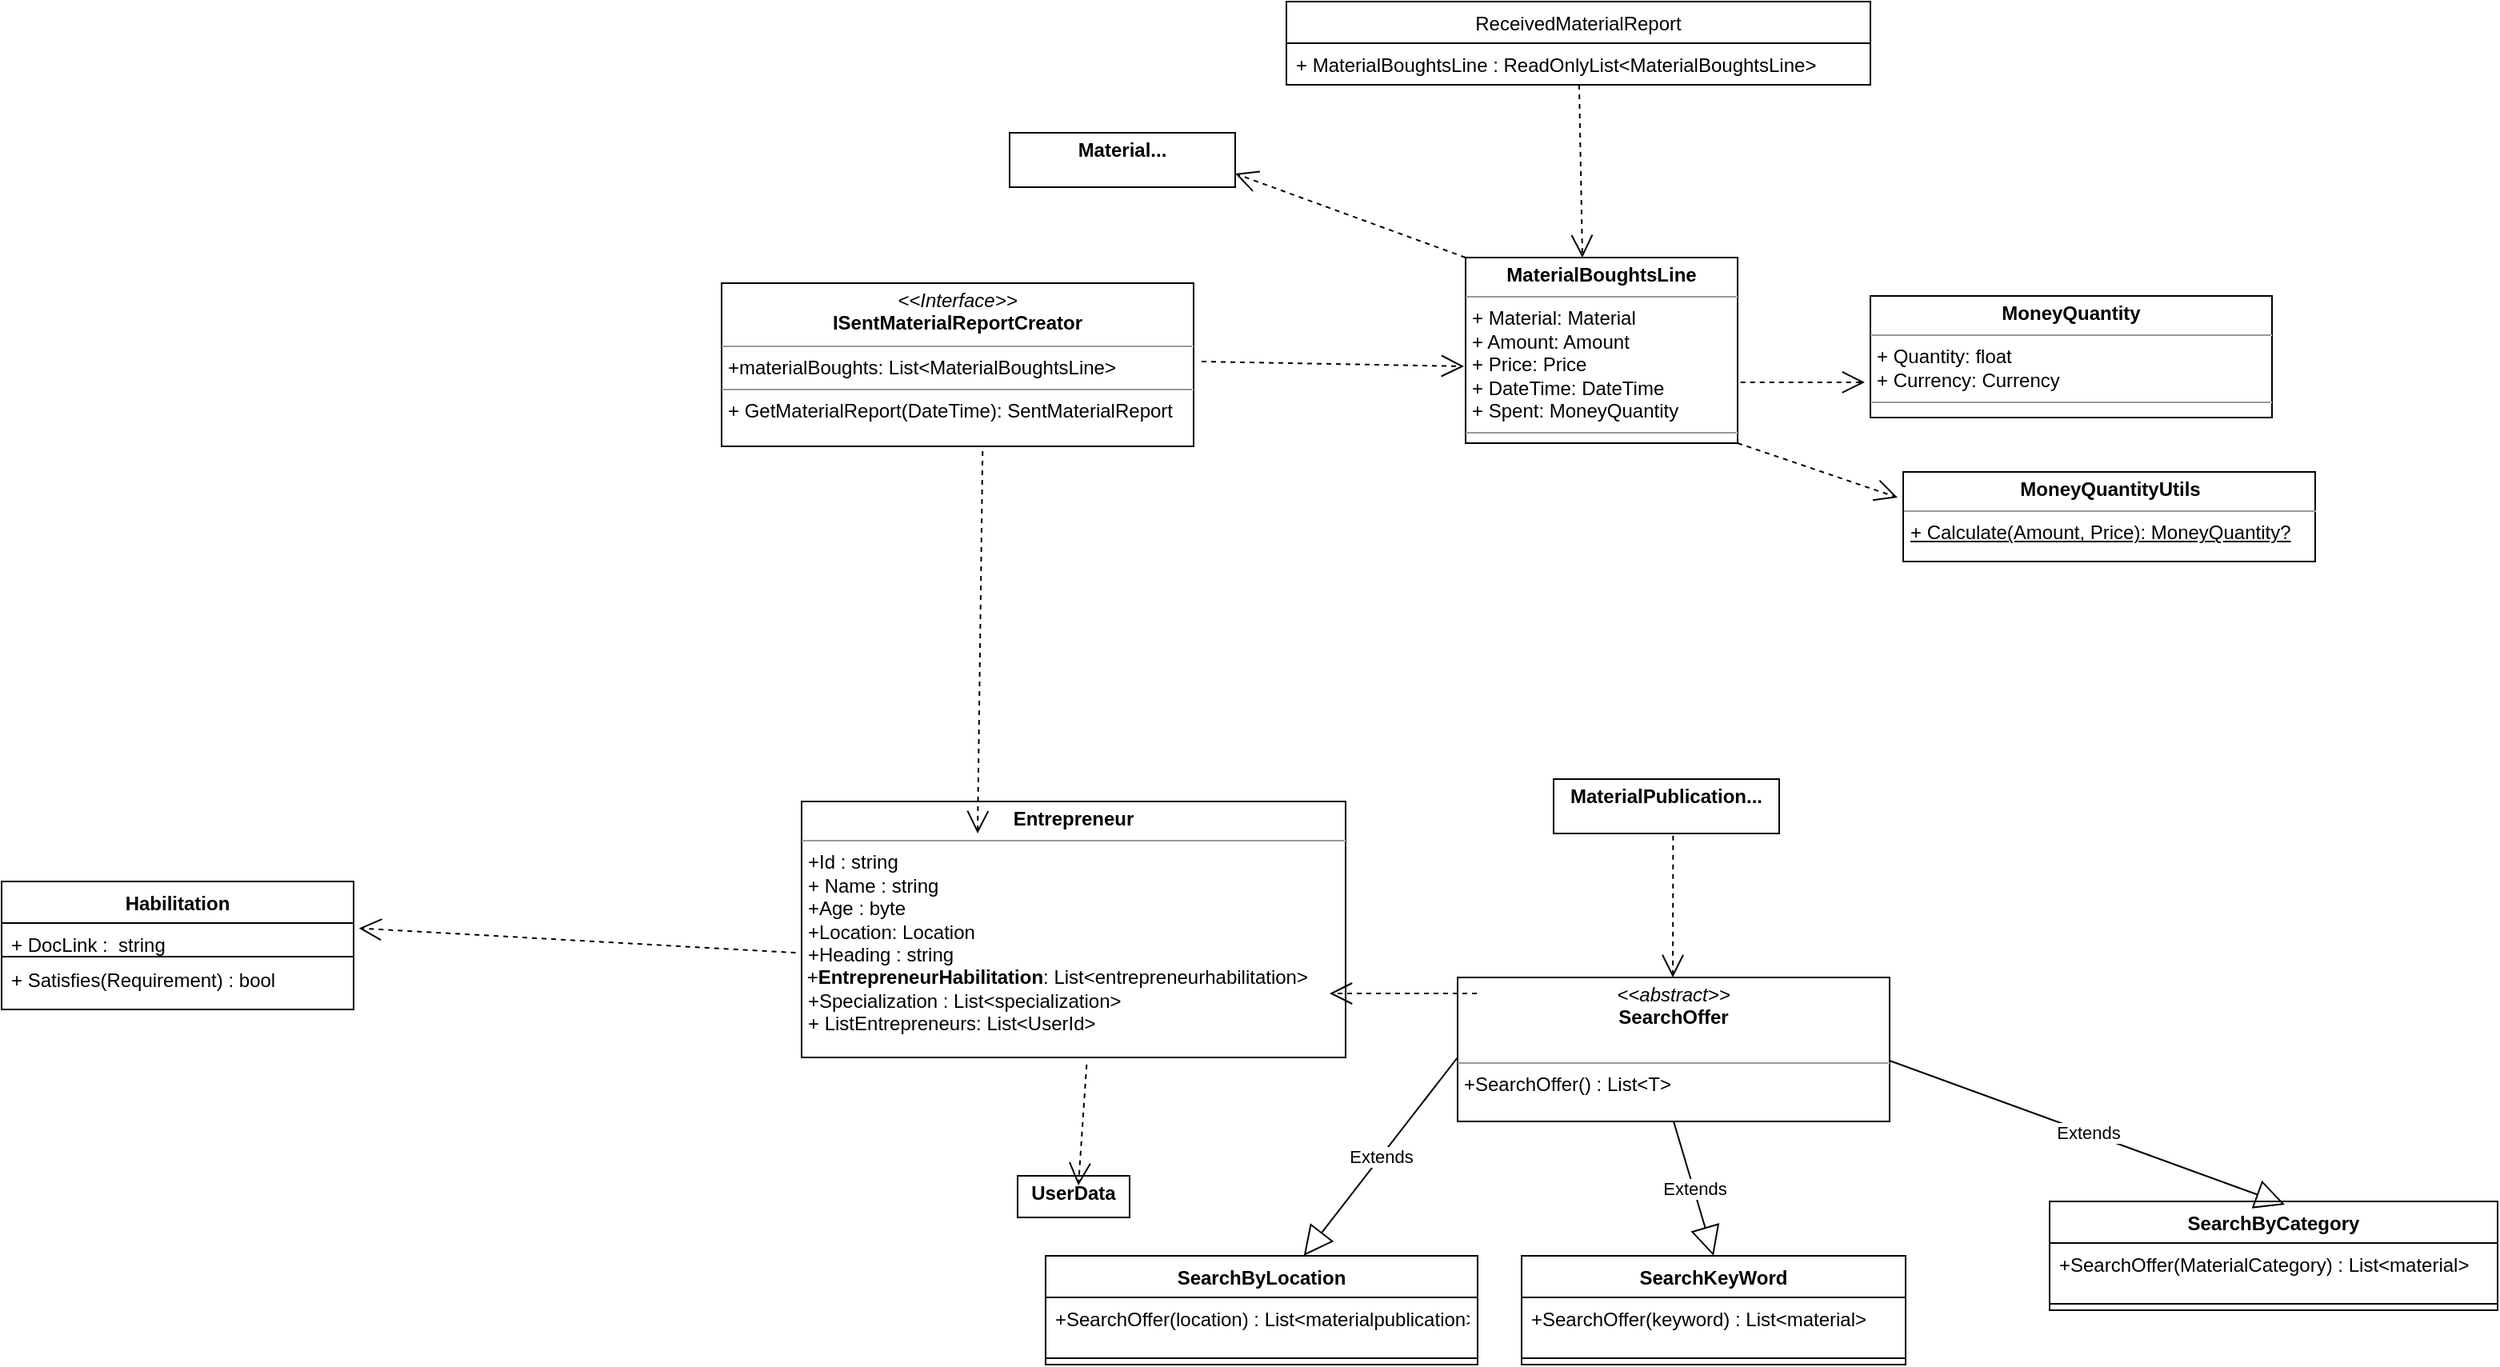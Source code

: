 <mxfile>
    <diagram id="nPQ2nc9rfcbbBthlRRQ-" name="Page-1">
        <mxGraphModel dx="1636" dy="1687" grid="1" gridSize="10" guides="1" tooltips="1" connect="1" arrows="1" fold="1" page="1" pageScale="1" pageWidth="827" pageHeight="1169" math="0" shadow="0">
            <root>
                <mxCell id="0"/>
                <mxCell id="1" parent="0"/>
                <mxCell id="2" value="&lt;p style=&quot;margin: 0px ; margin-top: 4px ; text-align: center&quot;&gt;&lt;b&gt;Entrepreneur&lt;/b&gt;&lt;/p&gt;&lt;hr size=&quot;1&quot;&gt;&lt;p style=&quot;margin: 0px ; margin-left: 4px&quot;&gt;+Id : string&lt;/p&gt;&lt;p style=&quot;margin: 0px ; margin-left: 4px&quot;&gt;+ Name : string&lt;/p&gt;&lt;p style=&quot;margin: 0px ; margin-left: 4px&quot;&gt;+Age : byte&lt;/p&gt;&lt;p style=&quot;margin: 0px ; margin-left: 4px&quot;&gt;+Location: Location&lt;/p&gt;&lt;p style=&quot;margin: 0px ; margin-left: 4px&quot;&gt;&lt;span&gt;+Heading : string&amp;nbsp;&lt;/span&gt;&lt;/p&gt;&amp;nbsp;+&lt;span style=&quot;font-weight: 700 ; text-align: center&quot;&gt;EntrepreneurHabilitation&lt;/span&gt;: List&amp;lt;entrepreneurhabilitation&amp;gt;&lt;p style=&quot;margin: 0px ; margin-left: 4px&quot;&gt;+Specialization : List&amp;lt;specialization&amp;gt;&lt;/p&gt;&lt;p style=&quot;margin: 0px ; margin-left: 4px&quot;&gt;+ ListEntrepreneurs: List&amp;lt;UserId&amp;gt;&lt;br&gt;&lt;/p&gt;&lt;p style=&quot;margin: 0px ; margin-left: 4px&quot;&gt;&lt;br&gt;&lt;/p&gt;&lt;br&gt;&lt;hr size=&quot;1&quot;&gt;&lt;p style=&quot;margin: 0px ; margin-left: 4px&quot;&gt;+ method(): Type&lt;/p&gt;" style="verticalAlign=top;align=left;overflow=fill;fontSize=12;fontFamily=Helvetica;html=1;" parent="1" vertex="1">
                    <mxGeometry x="230" y="-410" width="340" height="160" as="geometry"/>
                </mxCell>
                <mxCell id="6" value="&lt;p style=&quot;margin: 0px ; margin-top: 4px ; text-align: center&quot;&gt;&lt;b&gt;MaterialPublication...&lt;/b&gt;&lt;/p&gt;" style="verticalAlign=top;align=left;overflow=fill;fontSize=12;fontFamily=Helvetica;html=1;" parent="1" vertex="1">
                    <mxGeometry x="700" y="-424" width="141" height="34" as="geometry"/>
                </mxCell>
                <mxCell id="15" value="Habilitation" style="swimlane;fontStyle=1;align=center;verticalAlign=top;childLayout=stackLayout;horizontal=1;startSize=26;horizontalStack=0;resizeParent=1;resizeParentMax=0;resizeLast=0;collapsible=1;marginBottom=0;" parent="1" vertex="1">
                    <mxGeometry x="-270" y="-360" width="220" height="80" as="geometry">
                        <mxRectangle x="275" y="-800" width="70" height="26" as="alternateBounds"/>
                    </mxGeometry>
                </mxCell>
                <mxCell id="16" value="+ DocLink :  string" style="text;align=left;verticalAlign=top;spacingLeft=4;spacingRight=4;overflow=hidden;rotatable=0;points=[[0,0.5],[1,0.5]];portConstraint=eastwest;" parent="15" vertex="1">
                    <mxGeometry y="26" width="220" height="20" as="geometry"/>
                </mxCell>
                <mxCell id="18" value="" style="line;strokeWidth=1;align=left;verticalAlign=middle;spacingTop=-1;spacingLeft=3;spacingRight=3;rotatable=0;labelPosition=right;points=[];portConstraint=eastwest;" parent="15" vertex="1">
                    <mxGeometry y="46" width="220" height="2" as="geometry"/>
                </mxCell>
                <mxCell id="19" value="+ Satisfies(Requirement) : bool" style="text;align=left;verticalAlign=top;spacingLeft=4;spacingRight=4;overflow=hidden;rotatable=0;points=[[0,0.5],[1,0.5]];portConstraint=eastwest;" parent="15" vertex="1">
                    <mxGeometry y="48" width="220" height="32" as="geometry"/>
                </mxCell>
                <mxCell id="22" value="ReceivedMaterialReport" style="swimlane;fontStyle=0;childLayout=stackLayout;horizontal=1;startSize=26;horizontalStack=0;resizeParent=1;resizeParentMax=0;resizeLast=0;collapsible=1;marginBottom=0;" parent="1" vertex="1">
                    <mxGeometry x="533" y="-910" width="365" height="52" as="geometry">
                        <mxRectangle x="45" y="-131" width="160" height="26" as="alternateBounds"/>
                    </mxGeometry>
                </mxCell>
                <mxCell id="23" value="+ MaterialBoughtsLine : ReadOnlyList&lt;MaterialBoughtsLine&gt; " style="text;align=left;verticalAlign=top;spacingLeft=4;spacingRight=4;overflow=hidden;rotatable=0;points=[[0,0.5],[1,0.5]];portConstraint=eastwest;" parent="22" vertex="1">
                    <mxGeometry y="26" width="365" height="26" as="geometry"/>
                </mxCell>
                <mxCell id="29" value="" style="endArrow=open;endSize=12;dashed=1;html=1;rounded=0;exitX=-0.011;exitY=0.591;exitDx=0;exitDy=0;exitPerimeter=0;entryX=1.015;entryY=0.162;entryDx=0;entryDy=0;entryPerimeter=0;" parent="1" source="2" target="16" edge="1">
                    <mxGeometry x="0.004" y="105" width="160" relative="1" as="geometry">
                        <mxPoint x="400.0" y="-150" as="sourcePoint"/>
                        <mxPoint x="460" y="-210" as="targetPoint"/>
                        <mxPoint as="offset"/>
                    </mxGeometry>
                </mxCell>
                <mxCell id="32" value="&lt;p style=&quot;margin: 0px ; margin-top: 4px ; text-align: center&quot;&gt;&lt;b&gt;MaterialBoughtsLine&lt;/b&gt;&lt;/p&gt;&lt;hr size=&quot;1&quot;&gt;&lt;p style=&quot;margin: 0px ; margin-left: 4px&quot;&gt;+ Material: Material&lt;br&gt;&lt;/p&gt;&lt;p style=&quot;margin: 0px ; margin-left: 4px&quot;&gt;+ Amount: Amount&lt;/p&gt;&lt;p style=&quot;margin: 0px ; margin-left: 4px&quot;&gt;+ Price: Price&lt;/p&gt;&lt;p style=&quot;margin: 0px ; margin-left: 4px&quot;&gt;+ DateTime: DateTime&lt;/p&gt;&lt;p style=&quot;margin: 0px ; margin-left: 4px&quot;&gt;+ Spent: MoneyQuantity&lt;/p&gt;&lt;hr size=&quot;1&quot;&gt;&lt;p style=&quot;margin: 0px ; margin-left: 4px&quot;&gt;&lt;br&gt;&lt;/p&gt;" style="verticalAlign=top;align=left;overflow=fill;fontSize=12;fontFamily=Helvetica;html=1;" parent="1" vertex="1">
                    <mxGeometry x="645" y="-750" width="170" height="116" as="geometry"/>
                </mxCell>
                <mxCell id="34" value="&lt;p style=&quot;margin: 0px ; margin-top: 4px ; text-align: center&quot;&gt;&lt;b&gt;MoneyQuantity&lt;/b&gt;&lt;/p&gt;&lt;hr size=&quot;1&quot;&gt;&lt;p style=&quot;margin: 0px ; margin-left: 4px&quot;&gt;+ Quantity: float&lt;br&gt;&lt;/p&gt;&lt;p style=&quot;margin: 0px ; margin-left: 4px&quot;&gt;+ Currency: Currency&lt;br&gt;&lt;/p&gt;&lt;hr size=&quot;1&quot;&gt;&lt;p style=&quot;margin: 0px ; margin-left: 4px&quot;&gt;&lt;br&gt;&lt;/p&gt;" style="verticalAlign=top;align=left;overflow=fill;fontSize=12;fontFamily=Helvetica;html=1;" parent="1" vertex="1">
                    <mxGeometry x="898" y="-726" width="251" height="76" as="geometry"/>
                </mxCell>
                <mxCell id="35" value="&lt;p style=&quot;margin: 0px ; margin-top: 4px ; text-align: center&quot;&gt;&lt;b&gt;MoneyQuantityUtils&lt;/b&gt;&lt;/p&gt;&lt;hr size=&quot;1&quot;&gt;&lt;p style=&quot;margin: 0px ; margin-left: 4px&quot;&gt;&lt;u&gt;+ Calculate(Amount, Price): MoneyQuantity?&lt;/u&gt;&lt;br&gt;&lt;/p&gt;" style="verticalAlign=top;align=left;overflow=fill;fontSize=12;fontFamily=Helvetica;html=1;" parent="1" vertex="1">
                    <mxGeometry x="918.5" y="-616" width="257.5" height="56" as="geometry"/>
                </mxCell>
                <mxCell id="38" value="" style="endArrow=open;endSize=12;dashed=1;html=1;entryX=0;entryY=0.5;entryDx=0;entryDy=0;exitX=1.011;exitY=0.672;exitDx=0;exitDy=0;exitPerimeter=0;" parent="1" source="32" edge="1">
                    <mxGeometry width="160" relative="1" as="geometry">
                        <mxPoint x="865.49" y="-546.78" as="sourcePoint"/>
                        <mxPoint x="894.5" y="-672" as="targetPoint"/>
                        <Array as="points"/>
                    </mxGeometry>
                </mxCell>
                <mxCell id="39" value="" style="endArrow=open;endSize=12;dashed=1;html=1;entryX=0;entryY=0;entryDx=0;entryDy=0;exitX=1;exitY=1;exitDx=0;exitDy=0;" parent="1" source="32" edge="1">
                    <mxGeometry width="160" relative="1" as="geometry">
                        <mxPoint x="734" y="-518" as="sourcePoint"/>
                        <mxPoint x="915" y="-600" as="targetPoint"/>
                        <Array as="points"/>
                    </mxGeometry>
                </mxCell>
                <mxCell id="41" value="" style="endArrow=open;endSize=12;dashed=1;html=1;" parent="1" source="22" edge="1">
                    <mxGeometry width="160" relative="1" as="geometry">
                        <mxPoint x="725" y="-630" as="sourcePoint"/>
                        <mxPoint x="718" y="-750" as="targetPoint"/>
                        <Array as="points"/>
                    </mxGeometry>
                </mxCell>
                <mxCell id="43" value="&lt;p style=&quot;margin: 0px ; margin-top: 4px ; text-align: center&quot;&gt;&lt;i&gt;&amp;lt;&amp;lt;Interface&amp;gt;&amp;gt;&lt;/i&gt;&lt;br&gt;&lt;b&gt;ISentMaterialReportCreator&lt;/b&gt;&lt;/p&gt;&lt;hr size=&quot;1&quot;&gt;&lt;p style=&quot;margin: 0px ; margin-left: 4px&quot;&gt;+materialBoughts: List&amp;lt;MaterialBoughtsLine&amp;gt;&lt;br&gt;&lt;/p&gt;&lt;hr size=&quot;1&quot;&gt;&lt;p style=&quot;margin: 0px ; margin-left: 4px&quot;&gt;+ GetMaterialReport(DateTime): SentMaterialReport&lt;/p&gt;" style="verticalAlign=top;align=left;overflow=fill;fontSize=12;fontFamily=Helvetica;html=1;" parent="1" vertex="1">
                    <mxGeometry x="180" y="-734" width="295" height="102" as="geometry"/>
                </mxCell>
                <mxCell id="45" value="" style="endArrow=open;endSize=12;dashed=1;html=1;exitX=1;exitY=0.5;exitDx=0;exitDy=0;" parent="1" edge="1">
                    <mxGeometry width="160" relative="1" as="geometry">
                        <mxPoint x="480" y="-685" as="sourcePoint"/>
                        <mxPoint x="644" y="-682" as="targetPoint"/>
                        <Array as="points"/>
                    </mxGeometry>
                </mxCell>
                <mxCell id="52" value="&lt;p style=&quot;margin: 0px ; margin-top: 4px ; text-align: center&quot;&gt;&lt;i&gt;&amp;lt;&amp;lt;abstract&amp;gt;&amp;gt;&lt;/i&gt;&lt;br&gt;&lt;b&gt;SearchOffer&lt;/b&gt;&lt;/p&gt;&lt;p style=&quot;margin: 0px ; margin-left: 4px&quot;&gt;&lt;br&gt;&lt;/p&gt;&lt;hr size=&quot;1&quot;&gt;&lt;p style=&quot;margin: 0px ; margin-left: 4px&quot;&gt;+SearchOffer() : List&amp;lt;T&amp;gt;&lt;br&gt;&lt;br&gt;&lt;/p&gt;" style="verticalAlign=top;align=left;overflow=fill;fontSize=12;fontFamily=Helvetica;html=1;" parent="1" vertex="1">
                    <mxGeometry x="640" y="-300" width="270" height="90" as="geometry"/>
                </mxCell>
                <mxCell id="53" value="&lt;p style=&quot;margin: 0px ; margin-top: 4px ; text-align: center&quot;&gt;&lt;b&gt;UserData&lt;/b&gt;&lt;/p&gt;" style="verticalAlign=top;align=left;overflow=fill;fontSize=12;fontFamily=Helvetica;html=1;" parent="1" vertex="1">
                    <mxGeometry x="365" y="-176" width="70" height="26" as="geometry"/>
                </mxCell>
                <mxCell id="54" value="" style="endArrow=open;endSize=12;dashed=1;html=1;rounded=0;exitX=0.524;exitY=1.028;exitDx=0;exitDy=0;exitPerimeter=0;" parent="1" source="2" edge="1">
                    <mxGeometry x="0.004" y="105" width="160" relative="1" as="geometry">
                        <mxPoint x="231.276" y="-230" as="sourcePoint"/>
                        <mxPoint x="403" y="-170" as="targetPoint"/>
                        <mxPoint as="offset"/>
                    </mxGeometry>
                </mxCell>
                <mxCell id="55" value="SearchKeyWord" style="swimlane;fontStyle=1;align=center;verticalAlign=top;childLayout=stackLayout;horizontal=1;startSize=26;horizontalStack=0;resizeParent=1;resizeParentMax=0;resizeLast=0;collapsible=1;marginBottom=0;" parent="1" vertex="1">
                    <mxGeometry x="680" y="-126" width="240" height="68" as="geometry"/>
                </mxCell>
                <mxCell id="56" value="+SearchOffer(keyword) : List&lt;material&gt;" style="text;strokeColor=none;fillColor=none;align=left;verticalAlign=top;spacingLeft=4;spacingRight=4;overflow=hidden;rotatable=0;points=[[0,0.5],[1,0.5]];portConstraint=eastwest;" parent="55" vertex="1">
                    <mxGeometry y="26" width="240" height="34" as="geometry"/>
                </mxCell>
                <mxCell id="57" value="" style="line;strokeWidth=1;fillColor=none;align=left;verticalAlign=middle;spacingTop=-1;spacingLeft=3;spacingRight=3;rotatable=0;labelPosition=right;points=[];portConstraint=eastwest;" parent="55" vertex="1">
                    <mxGeometry y="60" width="240" height="8" as="geometry"/>
                </mxCell>
                <mxCell id="60" value="" style="endArrow=open;endSize=12;dashed=1;html=1;rounded=0;" parent="1" edge="1">
                    <mxGeometry x="0.004" y="105" width="160" relative="1" as="geometry">
                        <mxPoint x="652" y="-290.0" as="sourcePoint"/>
                        <mxPoint x="560" y="-290.0" as="targetPoint"/>
                        <mxPoint as="offset"/>
                        <Array as="points">
                            <mxPoint x="600" y="-290"/>
                        </Array>
                    </mxGeometry>
                </mxCell>
                <mxCell id="61" value="SearchByLocation" style="swimlane;fontStyle=1;align=center;verticalAlign=top;childLayout=stackLayout;horizontal=1;startSize=26;horizontalStack=0;resizeParent=1;resizeParentMax=0;resizeLast=0;collapsible=1;marginBottom=0;" parent="1" vertex="1">
                    <mxGeometry x="382.5" y="-126" width="270" height="68" as="geometry"/>
                </mxCell>
                <mxCell id="62" value="+SearchOffer(location) : List&lt;materialpublication&gt;" style="text;strokeColor=none;fillColor=none;align=left;verticalAlign=top;spacingLeft=4;spacingRight=4;overflow=hidden;rotatable=0;points=[[0,0.5],[1,0.5]];portConstraint=eastwest;" parent="61" vertex="1">
                    <mxGeometry y="26" width="270" height="34" as="geometry"/>
                </mxCell>
                <mxCell id="63" value="" style="line;strokeWidth=1;fillColor=none;align=left;verticalAlign=middle;spacingTop=-1;spacingLeft=3;spacingRight=3;rotatable=0;labelPosition=right;points=[];portConstraint=eastwest;" parent="61" vertex="1">
                    <mxGeometry y="60" width="270" height="8" as="geometry"/>
                </mxCell>
                <mxCell id="65" value="SearchByCategory" style="swimlane;fontStyle=1;align=center;verticalAlign=top;childLayout=stackLayout;horizontal=1;startSize=26;horizontalStack=0;resizeParent=1;resizeParentMax=0;resizeLast=0;collapsible=1;marginBottom=0;" parent="1" vertex="1">
                    <mxGeometry x="1010" y="-160" width="280" height="68" as="geometry"/>
                </mxCell>
                <mxCell id="66" value="+SearchOffer(MaterialCategory) : List&lt;material&gt;" style="text;strokeColor=none;fillColor=none;align=left;verticalAlign=top;spacingLeft=4;spacingRight=4;overflow=hidden;rotatable=0;points=[[0,0.5],[1,0.5]];portConstraint=eastwest;" parent="65" vertex="1">
                    <mxGeometry y="26" width="280" height="34" as="geometry"/>
                </mxCell>
                <mxCell id="67" value="" style="line;strokeWidth=1;fillColor=none;align=left;verticalAlign=middle;spacingTop=-1;spacingLeft=3;spacingRight=3;rotatable=0;labelPosition=right;points=[];portConstraint=eastwest;" parent="65" vertex="1">
                    <mxGeometry y="60" width="280" height="8" as="geometry"/>
                </mxCell>
                <mxCell id="69" value="" style="endArrow=open;endSize=12;dashed=1;html=1;rounded=0;exitX=0.5;exitY=0;exitDx=0;exitDy=0;" parent="1" edge="1">
                    <mxGeometry x="0.004" y="105" width="160" relative="1" as="geometry">
                        <mxPoint x="774.69" y="-388.62" as="sourcePoint"/>
                        <mxPoint x="774.5" y="-300" as="targetPoint"/>
                        <mxPoint as="offset"/>
                    </mxGeometry>
                </mxCell>
                <mxCell id="70" value="&lt;p style=&quot;margin: 0px ; margin-top: 4px ; text-align: center&quot;&gt;&lt;b&gt;Material...&lt;/b&gt;&lt;/p&gt;" style="verticalAlign=top;align=left;overflow=fill;fontSize=12;fontFamily=Helvetica;html=1;" parent="1" vertex="1">
                    <mxGeometry x="360" y="-828" width="141" height="34" as="geometry"/>
                </mxCell>
                <mxCell id="90" value="Extends" style="endArrow=block;endSize=16;endFill=0;html=1;entryX=0.5;entryY=0;entryDx=0;entryDy=0;exitX=0.5;exitY=1;exitDx=0;exitDy=0;" parent="1" source="52" target="55" edge="1">
                    <mxGeometry width="160" relative="1" as="geometry">
                        <mxPoint x="780" y="-210" as="sourcePoint"/>
                        <mxPoint x="782" y="-100" as="targetPoint"/>
                    </mxGeometry>
                </mxCell>
                <mxCell id="91" value="Extends" style="endArrow=block;endSize=16;endFill=0;html=1;entryX=0.525;entryY=0.029;entryDx=0;entryDy=0;exitX=1;exitY=0.578;exitDx=0;exitDy=0;exitPerimeter=0;entryPerimeter=0;" parent="1" source="52" target="65" edge="1">
                    <mxGeometry width="160" relative="1" as="geometry">
                        <mxPoint x="670" y="-120" as="sourcePoint"/>
                        <mxPoint x="900" y="-146" as="targetPoint"/>
                    </mxGeometry>
                </mxCell>
                <mxCell id="92" value="Extends" style="endArrow=block;endSize=16;endFill=0;html=1;" parent="1" target="61" edge="1">
                    <mxGeometry width="160" relative="1" as="geometry">
                        <mxPoint x="640" y="-250" as="sourcePoint"/>
                        <mxPoint x="800" y="-106" as="targetPoint"/>
                    </mxGeometry>
                </mxCell>
                <mxCell id="93" value="" style="endArrow=open;endSize=12;dashed=1;html=1;exitX=0;exitY=0;exitDx=0;exitDy=0;entryX=1;entryY=0.75;entryDx=0;entryDy=0;" parent="1" source="32" target="70" edge="1">
                    <mxGeometry width="160" relative="1" as="geometry">
                        <mxPoint x="825" y="-624" as="sourcePoint"/>
                        <mxPoint x="506" y="-780" as="targetPoint"/>
                        <Array as="points"/>
                    </mxGeometry>
                </mxCell>
                <mxCell id="102" value="" style="endArrow=open;endSize=12;dashed=1;html=1;rounded=0;exitX=0.553;exitY=1.029;exitDx=0;exitDy=0;exitPerimeter=0;" parent="1" source="43" edge="1">
                    <mxGeometry x="0.004" y="105" width="160" relative="1" as="geometry">
                        <mxPoint x="480.19" y="-754.0" as="sourcePoint"/>
                        <mxPoint x="340" y="-390" as="targetPoint"/>
                        <mxPoint as="offset"/>
                    </mxGeometry>
                </mxCell>
            </root>
        </mxGraphModel>
    </diagram>
</mxfile>
